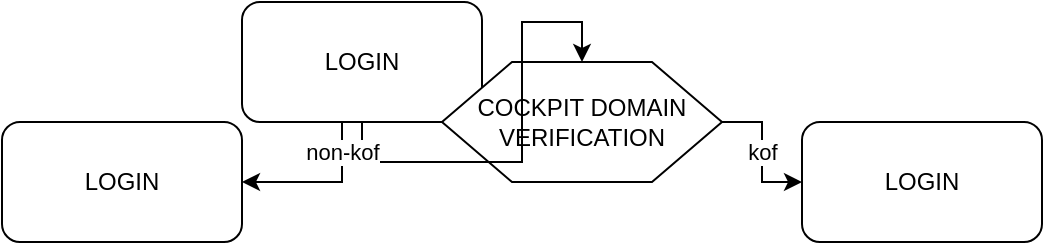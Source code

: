 <?xml version='1.0' encoding='utf-8'?>
<mxfile version="27.0.5"><diagram name="Login Flow" id="cockpit-flow-diagram"><mxGraphModel dx="1509" dy="1034" grid="1" gridSize="10" guides="1" tooltips="1" connect="1" arrows="1" fold="1" page="1" pageScale="1" pageWidth="827" pageHeight="1169" math="0" shadow="0"><root><mxCell id="0" /><mxCell id="1" parent="0" /><mxCell id="start" value="LOGIN" style="rounded=1;whiteSpace=wrap;html=1;" vertex="1" parent="1"><mxGeometry x="320" y="60" width="120" height="60" as="geometry" /></mxCell><mxCell id="login_non_kof" value="LOGIN" style="rounded=1;whiteSpace=wrap;html=1;" vertex="1" parent="1"><mxGeometry x="200" y="120" width="120" height="60" as="geometry" /></mxCell><mxCell id="login_kof" value="LOGIN" style="rounded=1;whiteSpace=wrap;html=1;" vertex="1" parent="1"><mxGeometry x="600" y="120" width="120" height="60" as="geometry" /></mxCell><mxCell id="cockpit_domain_validation" value="COCKPIT DOMAIN&#10;VERIFICATION" style="shape=hexagon;whiteSpace=wrap;html=1;" vertex="1" parent="1"><mxGeometry x="420" y="90" width="140" height="60" as="geometry" /></mxCell><mxCell id="edge1" value="" style="edgeStyle=orthogonalEdgeStyle;rounded=0;orthogonalLoop=1;jettySize=auto;html=1;" edge="1" parent="1" source="start" target="cockpit_domain_validation"><mxGeometry relative="1" as="geometry" /></mxCell><mxCell id="edge2" value="non-kof" style="edgeStyle=orthogonalEdgeStyle;rounded=0;orthogonalLoop=1;jettySize=auto;html=1;" edge="1" parent="1" source="cockpit_domain_validation" target="login_non_kof"><mxGeometry relative="1" as="geometry" /></mxCell><mxCell id="edge3" value="kof" style="edgeStyle=orthogonalEdgeStyle;rounded=0;orthogonalLoop=1;jettySize=auto;html=1;" edge="1" parent="1" source="cockpit_domain_validation" target="login_kof"><mxGeometry relative="1" as="geometry" /></mxCell></root></mxGraphModel></diagram></mxfile>